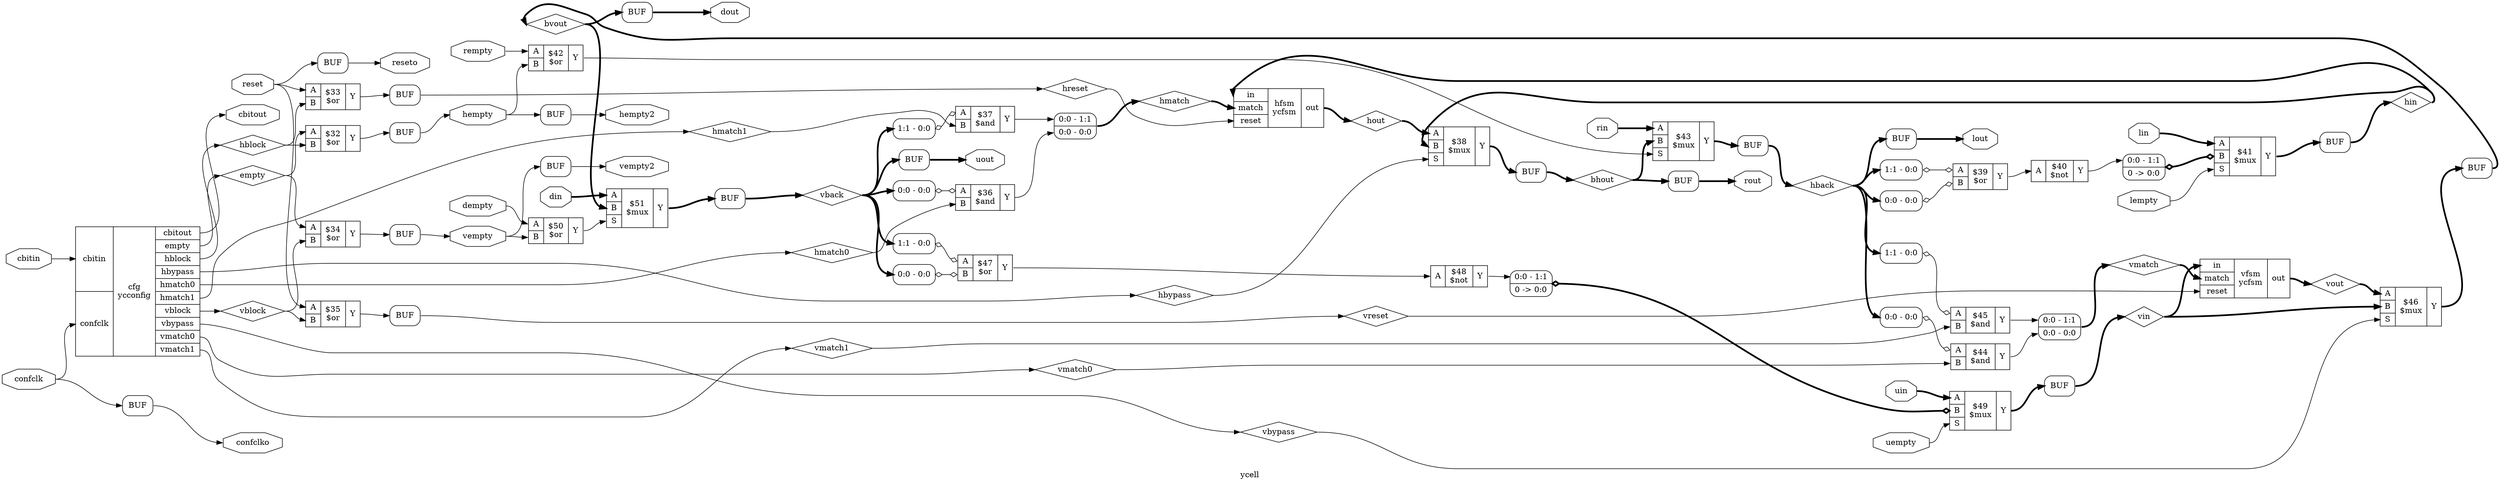 digraph "ycell" {
label="ycell";
rankdir="LR";
remincross=true;
n21 [ shape=diamond, label="bvout", color="black", fontcolor="black" ];
n22 [ shape=diamond, label="vmatch", color="black", fontcolor="black" ];
n23 [ shape=diamond, label="bhout", color="black", fontcolor="black" ];
n24 [ shape=diamond, label="hmatch", color="black", fontcolor="black" ];
n25 [ shape=diamond, label="vback", color="black", fontcolor="black" ];
n26 [ shape=diamond, label="vout", color="black", fontcolor="black" ];
n27 [ shape=diamond, label="vin", color="black", fontcolor="black" ];
n28 [ shape=diamond, label="vreset", color="black", fontcolor="black" ];
n29 [ shape=diamond, label="hback", color="black", fontcolor="black" ];
n30 [ shape=diamond, label="hout", color="black", fontcolor="black" ];
n31 [ shape=diamond, label="hin", color="black", fontcolor="black" ];
n32 [ shape=diamond, label="hreset", color="black", fontcolor="black" ];
n33 [ shape=diamond, label="vmatch1", color="black", fontcolor="black" ];
n34 [ shape=diamond, label="vmatch0", color="black", fontcolor="black" ];
n35 [ shape=diamond, label="vbypass", color="black", fontcolor="black" ];
n36 [ shape=diamond, label="vblock", color="black", fontcolor="black" ];
n37 [ shape=diamond, label="hmatch1", color="black", fontcolor="black" ];
n38 [ shape=diamond, label="hmatch0", color="black", fontcolor="black" ];
n39 [ shape=diamond, label="hbypass", color="black", fontcolor="black" ];
n40 [ shape=diamond, label="hblock", color="black", fontcolor="black" ];
n41 [ shape=diamond, label="empty", color="black", fontcolor="black" ];
n42 [ shape=octagon, label="rout", color="black", fontcolor="black" ];
n43 [ shape=octagon, label="rin", color="black", fontcolor="black" ];
n44 [ shape=octagon, label="rempty", color="black", fontcolor="black" ];
n45 [ shape=octagon, label="lout", color="black", fontcolor="black" ];
n46 [ shape=octagon, label="lin", color="black", fontcolor="black" ];
n47 [ shape=octagon, label="lempty", color="black", fontcolor="black" ];
n48 [ shape=octagon, label="dout", color="black", fontcolor="black" ];
n49 [ shape=octagon, label="din", color="black", fontcolor="black" ];
n50 [ shape=octagon, label="dempty", color="black", fontcolor="black" ];
n51 [ shape=octagon, label="uout", color="black", fontcolor="black" ];
n52 [ shape=octagon, label="uin", color="black", fontcolor="black" ];
n53 [ shape=octagon, label="uempty", color="black", fontcolor="black" ];
n54 [ shape=octagon, label="vempty2", color="black", fontcolor="black" ];
n55 [ shape=octagon, label="vempty", color="black", fontcolor="black" ];
n56 [ shape=octagon, label="hempty2", color="black", fontcolor="black" ];
n57 [ shape=octagon, label="hempty", color="black", fontcolor="black" ];
n58 [ shape=octagon, label="cbitout", color="black", fontcolor="black" ];
n59 [ shape=octagon, label="cbitin", color="black", fontcolor="black" ];
n60 [ shape=octagon, label="confclko", color="black", fontcolor="black" ];
n61 [ shape=octagon, label="confclk", color="black", fontcolor="black" ];
n62 [ shape=octagon, label="reseto", color="black", fontcolor="black" ];
n63 [ shape=octagon, label="reset", color="black", fontcolor="black" ];
c68 [ shape=record, label="{{<p64> A|<p65> B|<p66> S}|$51\n$mux|{<p67> Y}}" ];
c69 [ shape=record, label="{{<p64> A|<p65> B}|$50\n$or|{<p67> Y}}" ];
c70 [ shape=record, label="{{<p64> A|<p65> B|<p66> S}|$49\n$mux|{<p67> Y}}" ];
x0 [ shape=record, style=rounded, label="<s1> 0:0 - 1:1 |0 -&gt; 0:0 " ];
x0:e -> c70:p65:w [arrowhead=odiamond, arrowtail=odiamond, dir=both, color="black", style="setlinewidth(3)", label=""];
c71 [ shape=record, label="{{<p64> A}|$48\n$not|{<p67> Y}}" ];
c72 [ shape=record, label="{{<p64> A|<p65> B}|$47\n$or|{<p67> Y}}" ];
x1 [ shape=record, style=rounded, label="<s0> 0:0 - 0:0 " ];
x1:e -> c72:p65:w [arrowhead=odiamond, arrowtail=odiamond, dir=both, color="black", label=""];
x2 [ shape=record, style=rounded, label="<s0> 1:1 - 0:0 " ];
x2:e -> c72:p64:w [arrowhead=odiamond, arrowtail=odiamond, dir=both, color="black", label=""];
c73 [ shape=record, label="{{<p64> A|<p65> B|<p66> S}|$46\n$mux|{<p67> Y}}" ];
c77 [ shape=record, label="{{<p74> in|<p75> match|<p63> reset}|vfsm\nycfsm|{<p76> out}}" ];
c78 [ shape=record, label="{{<p64> A|<p65> B}|$45\n$and|{<p67> Y}}" ];
x3 [ shape=record, style=rounded, label="<s0> 1:1 - 0:0 " ];
x3:e -> c78:p64:w [arrowhead=odiamond, arrowtail=odiamond, dir=both, color="black", label=""];
c79 [ shape=record, label="{{<p64> A|<p65> B}|$44\n$and|{<p67> Y}}" ];
x4 [ shape=record, style=rounded, label="<s0> 0:0 - 0:0 " ];
x4:e -> c79:p64:w [arrowhead=odiamond, arrowtail=odiamond, dir=both, color="black", label=""];
c80 [ shape=record, label="{{<p64> A|<p65> B|<p66> S}|$43\n$mux|{<p67> Y}}" ];
c81 [ shape=record, label="{{<p64> A|<p65> B}|$42\n$or|{<p67> Y}}" ];
c82 [ shape=record, label="{{<p64> A|<p65> B|<p66> S}|$41\n$mux|{<p67> Y}}" ];
x5 [ shape=record, style=rounded, label="<s1> 0:0 - 1:1 |0 -&gt; 0:0 " ];
x5:e -> c82:p65:w [arrowhead=odiamond, arrowtail=odiamond, dir=both, color="black", style="setlinewidth(3)", label=""];
c83 [ shape=record, label="{{<p64> A}|$40\n$not|{<p67> Y}}" ];
c84 [ shape=record, label="{{<p64> A|<p65> B}|$39\n$or|{<p67> Y}}" ];
x6 [ shape=record, style=rounded, label="<s0> 0:0 - 0:0 " ];
x6:e -> c84:p65:w [arrowhead=odiamond, arrowtail=odiamond, dir=both, color="black", label=""];
x7 [ shape=record, style=rounded, label="<s0> 1:1 - 0:0 " ];
x7:e -> c84:p64:w [arrowhead=odiamond, arrowtail=odiamond, dir=both, color="black", label=""];
c85 [ shape=record, label="{{<p64> A|<p65> B|<p66> S}|$38\n$mux|{<p67> Y}}" ];
c86 [ shape=record, label="{{<p74> in|<p75> match|<p63> reset}|hfsm\nycfsm|{<p76> out}}" ];
c87 [ shape=record, label="{{<p64> A|<p65> B}|$37\n$and|{<p67> Y}}" ];
x8 [ shape=record, style=rounded, label="<s0> 1:1 - 0:0 " ];
x8:e -> c87:p64:w [arrowhead=odiamond, arrowtail=odiamond, dir=both, color="black", label=""];
c88 [ shape=record, label="{{<p64> A|<p65> B}|$36\n$and|{<p67> Y}}" ];
x9 [ shape=record, style=rounded, label="<s0> 0:0 - 0:0 " ];
x9:e -> c88:p64:w [arrowhead=odiamond, arrowtail=odiamond, dir=both, color="black", label=""];
c89 [ shape=record, label="{{<p64> A|<p65> B}|$35\n$or|{<p67> Y}}" ];
c90 [ shape=record, label="{{<p64> A|<p65> B}|$34\n$or|{<p67> Y}}" ];
c91 [ shape=record, label="{{<p64> A|<p65> B}|$33\n$or|{<p67> Y}}" ];
c92 [ shape=record, label="{{<p64> A|<p65> B}|$32\n$or|{<p67> Y}}" ];
c93 [ shape=record, label="{{<p59> cbitin|<p61> confclk}|cfg\nycconfig|{<p58> cbitout|<p41> empty|<p40> hblock|<p39> hbypass|<p38> hmatch0|<p37> hmatch1|<p36> vblock|<p35> vbypass|<p34> vmatch0|<p33> vmatch1}}" ];
x10 [shape=box, style=rounded, label="BUF"];
x11 [shape=box, style=rounded, label="BUF"];
x12 [shape=box, style=rounded, label="BUF"];
x13 [shape=box, style=rounded, label="BUF"];
x14 [shape=box, style=rounded, label="BUF"];
x15 [shape=box, style=rounded, label="BUF"];
x16 [shape=box, style=rounded, label="BUF"];
x17 [shape=box, style=rounded, label="BUF"];
x18 [ shape=record, style=rounded, label="<s1> 0:0 - 1:1 |<s0> 0:0 - 0:0 " ];
x19 [shape=box, style=rounded, label="BUF"];
x20 [shape=box, style=rounded, label="BUF"];
x21 [shape=box, style=rounded, label="BUF"];
x22 [shape=box, style=rounded, label="BUF"];
x23 [shape=box, style=rounded, label="BUF"];
x24 [ shape=record, style=rounded, label="<s1> 0:0 - 1:1 |<s0> 0:0 - 0:0 " ];
x25 [shape=box, style=rounded, label="BUF"];
x26 [shape=box, style=rounded, label="BUF"];
x27 [shape=box, style=rounded, label="BUF"];
x28 [shape=box, style=rounded, label="BUF"];
x29 [shape=box, style=rounded, label="BUF"];
c68:p67:e -> x28:w:w [color="black", style="setlinewidth(3)", label=""];
c81:p67:e -> c80:p66:w [color="black", label=""];
c82:p67:e -> x21:w:w [color="black", style="setlinewidth(3)", label=""];
c83:p67:e -> x5:s1:w [color="black", label=""];
c84:p67:e -> c83:p64:w [color="black", label=""];
c85:p67:e -> x19:w:w [color="black", style="setlinewidth(3)", label=""];
c87:p67:e -> x18:s1:w [color="black", label=""];
c88:p67:e -> x18:s0:w [color="black", label=""];
c89:p67:e -> x17:w:w [color="black", label=""];
c90:p67:e -> x16:w:w [color="black", label=""];
c91:p67:e -> x15:w:w [color="black", label=""];
c69:p67:e -> c68:p66:w [color="black", label=""];
c92:p67:e -> x14:w:w [color="black", label=""];
x25:e:e -> n21:w [color="black", style="setlinewidth(3)", label=""];
n21:e -> c68:p65:w [color="black", style="setlinewidth(3)", label=""];
n21:e -> x26:w:w [color="black", style="setlinewidth(3)", label=""];
x24:e -> n22:w [color="black", style="setlinewidth(3)", label=""];
n22:e -> c77:p75:w [color="black", style="setlinewidth(3)", label=""];
x19:e:e -> n23:w [color="black", style="setlinewidth(3)", label=""];
n23:e -> c80:p65:w [color="black", style="setlinewidth(3)", label=""];
n23:e -> x20:w:w [color="black", style="setlinewidth(3)", label=""];
x18:e -> n24:w [color="black", style="setlinewidth(3)", label=""];
n24:e -> c86:p75:w [color="black", style="setlinewidth(3)", label=""];
x28:e:e -> n25:w [color="black", style="setlinewidth(3)", label=""];
n25:e -> x1:s0:w [color="black", style="setlinewidth(3)", label=""];
n25:e -> x29:w:w [color="black", style="setlinewidth(3)", label=""];
n25:e -> x2:s0:w [color="black", style="setlinewidth(3)", label=""];
n25:e -> x8:s0:w [color="black", style="setlinewidth(3)", label=""];
n25:e -> x9:s0:w [color="black", style="setlinewidth(3)", label=""];
c77:p76:e -> n26:w [color="black", style="setlinewidth(3)", label=""];
n26:e -> c73:p64:w [color="black", style="setlinewidth(3)", label=""];
x27:e:e -> n27:w [color="black", style="setlinewidth(3)", label=""];
n27:e -> c73:p65:w [color="black", style="setlinewidth(3)", label=""];
n27:e -> c77:p74:w [color="black", style="setlinewidth(3)", label=""];
x17:e:e -> n28:w [color="black", label=""];
n28:e -> c77:p63:w [color="black", label=""];
x22:e:e -> n29:w [color="black", style="setlinewidth(3)", label=""];
n29:e -> x23:w:w [color="black", style="setlinewidth(3)", label=""];
n29:e -> x3:s0:w [color="black", style="setlinewidth(3)", label=""];
n29:e -> x4:s0:w [color="black", style="setlinewidth(3)", label=""];
n29:e -> x6:s0:w [color="black", style="setlinewidth(3)", label=""];
n29:e -> x7:s0:w [color="black", style="setlinewidth(3)", label=""];
c70:p67:e -> x27:w:w [color="black", style="setlinewidth(3)", label=""];
c86:p76:e -> n30:w [color="black", style="setlinewidth(3)", label=""];
n30:e -> c85:p64:w [color="black", style="setlinewidth(3)", label=""];
x21:e:e -> n31:w [color="black", style="setlinewidth(3)", label=""];
n31:e -> c85:p65:w [color="black", style="setlinewidth(3)", label=""];
n31:e -> c86:p74:w [color="black", style="setlinewidth(3)", label=""];
x15:e:e -> n32:w [color="black", label=""];
n32:e -> c86:p63:w [color="black", label=""];
c93:p33:e -> n33:w [color="black", label=""];
n33:e -> c78:p65:w [color="black", label=""];
c93:p34:e -> n34:w [color="black", label=""];
n34:e -> c79:p65:w [color="black", label=""];
c93:p35:e -> n35:w [color="black", label=""];
n35:e -> c73:p66:w [color="black", label=""];
c93:p36:e -> n36:w [color="black", label=""];
n36:e -> c89:p65:w [color="black", label=""];
n36:e -> c90:p65:w [color="black", label=""];
c93:p37:e -> n37:w [color="black", label=""];
n37:e -> c87:p65:w [color="black", label=""];
c93:p38:e -> n38:w [color="black", label=""];
n38:e -> c88:p65:w [color="black", label=""];
c93:p39:e -> n39:w [color="black", label=""];
n39:e -> c85:p66:w [color="black", label=""];
c71:p67:e -> x0:s1:w [color="black", label=""];
c93:p40:e -> n40:w [color="black", label=""];
n40:e -> c91:p65:w [color="black", label=""];
n40:e -> c92:p65:w [color="black", label=""];
c93:p41:e -> n41:w [color="black", label=""];
n41:e -> c90:p64:w [color="black", label=""];
n41:e -> c92:p64:w [color="black", label=""];
x20:e:e -> n42:w [color="black", style="setlinewidth(3)", label=""];
n43:e -> c80:p64:w [color="black", style="setlinewidth(3)", label=""];
n44:e -> c81:p64:w [color="black", label=""];
x23:e:e -> n45:w [color="black", style="setlinewidth(3)", label=""];
n46:e -> c82:p64:w [color="black", style="setlinewidth(3)", label=""];
n47:e -> c82:p66:w [color="black", label=""];
x26:e:e -> n48:w [color="black", style="setlinewidth(3)", label=""];
n49:e -> c68:p64:w [color="black", style="setlinewidth(3)", label=""];
c72:p67:e -> c71:p64:w [color="black", label=""];
n50:e -> c69:p64:w [color="black", label=""];
x29:e:e -> n51:w [color="black", style="setlinewidth(3)", label=""];
n52:e -> c70:p64:w [color="black", style="setlinewidth(3)", label=""];
n53:e -> c70:p66:w [color="black", label=""];
x13:e:e -> n54:w [color="black", label=""];
x16:e:e -> n55:w [color="black", label=""];
n55:e -> c69:p65:w [color="black", label=""];
n55:e -> x13:w:w [color="black", label=""];
x12:e:e -> n56:w [color="black", label=""];
x14:e:e -> n57:w [color="black", label=""];
n57:e -> c81:p65:w [color="black", label=""];
n57:e -> x12:w:w [color="black", label=""];
c93:p58:e -> n58:w [color="black", label=""];
n59:e -> c93:p59:w [color="black", label=""];
c73:p67:e -> x25:w:w [color="black", style="setlinewidth(3)", label=""];
x11:e:e -> n60:w [color="black", label=""];
n61:e -> c93:p61:w [color="black", label=""];
n61:e -> x11:w:w [color="black", label=""];
x10:e:e -> n62:w [color="black", label=""];
n63:e -> c89:p64:w [color="black", label=""];
n63:e -> c91:p64:w [color="black", label=""];
n63:e -> x10:w:w [color="black", label=""];
c78:p67:e -> x24:s1:w [color="black", label=""];
c79:p67:e -> x24:s0:w [color="black", label=""];
c80:p67:e -> x22:w:w [color="black", style="setlinewidth(3)", label=""];
}
